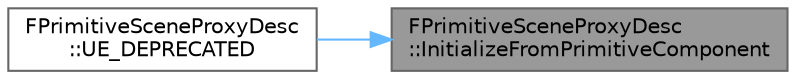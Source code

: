 digraph "FPrimitiveSceneProxyDesc::InitializeFromPrimitiveComponent"
{
 // INTERACTIVE_SVG=YES
 // LATEX_PDF_SIZE
  bgcolor="transparent";
  edge [fontname=Helvetica,fontsize=10,labelfontname=Helvetica,labelfontsize=10];
  node [fontname=Helvetica,fontsize=10,shape=box,height=0.2,width=0.4];
  rankdir="RL";
  Node1 [id="Node000001",label="FPrimitiveSceneProxyDesc\l::InitializeFromPrimitiveComponent",height=0.2,width=0.4,color="gray40", fillcolor="grey60", style="filled", fontcolor="black",tooltip=" "];
  Node1 -> Node2 [id="edge1_Node000001_Node000002",dir="back",color="steelblue1",style="solid",tooltip=" "];
  Node2 [id="Node000002",label="FPrimitiveSceneProxyDesc\l::UE_DEPRECATED",height=0.2,width=0.4,color="grey40", fillcolor="white", style="filled",URL="$d8/d04/structFPrimitiveSceneProxyDesc.html#a63778ae3895c91a5cc07f03d6aa66410",tooltip=" "];
}
